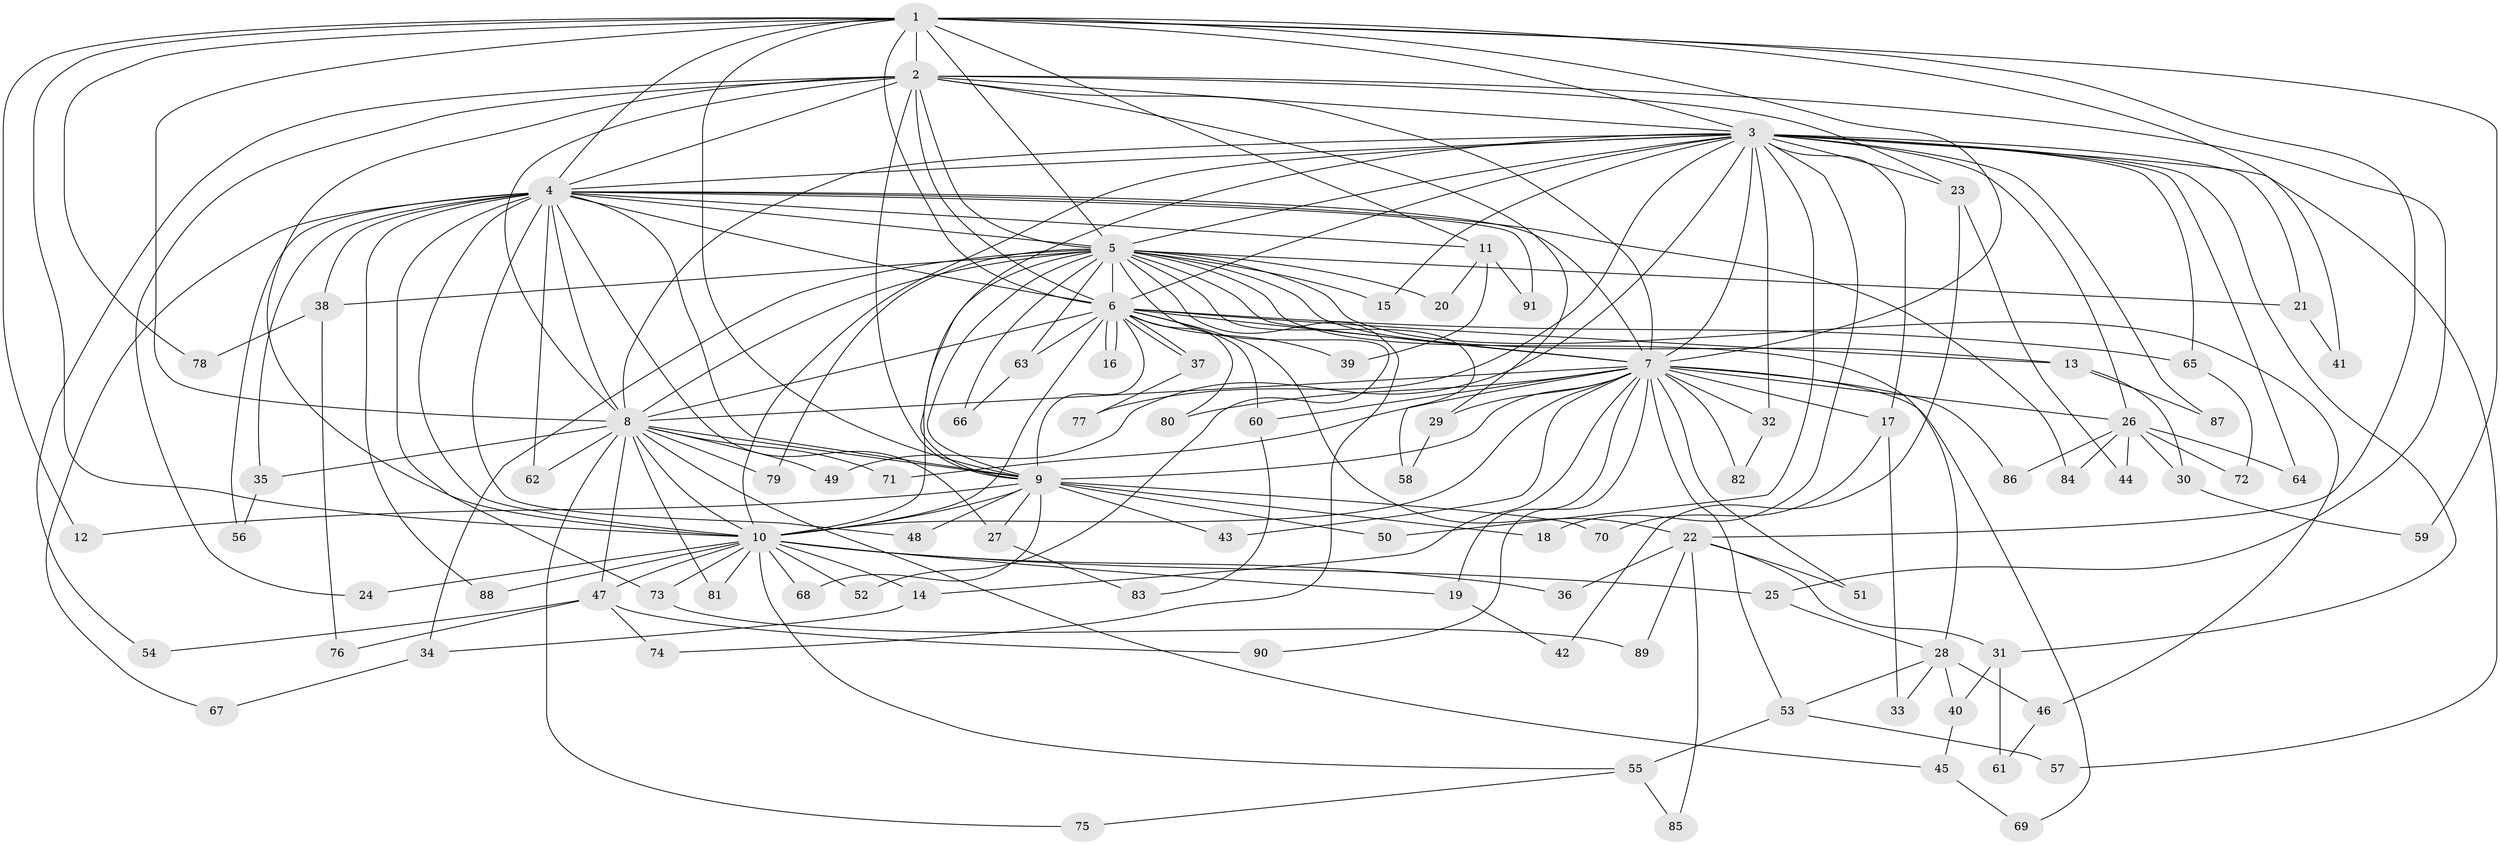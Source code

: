 // coarse degree distribution, {14: 0.014705882352941176, 13: 0.014705882352941176, 27: 0.014705882352941176, 19: 0.014705882352941176, 21: 0.014705882352941176, 20: 0.029411764705882353, 16: 0.014705882352941176, 15: 0.014705882352941176, 4: 0.08823529411764706, 2: 0.5294117647058824, 3: 0.16176470588235295, 1: 0.029411764705882353, 8: 0.04411764705882353, 6: 0.014705882352941176}
// Generated by graph-tools (version 1.1) at 2025/23/03/03/25 07:23:37]
// undirected, 91 vertices, 207 edges
graph export_dot {
graph [start="1"]
  node [color=gray90,style=filled];
  1;
  2;
  3;
  4;
  5;
  6;
  7;
  8;
  9;
  10;
  11;
  12;
  13;
  14;
  15;
  16;
  17;
  18;
  19;
  20;
  21;
  22;
  23;
  24;
  25;
  26;
  27;
  28;
  29;
  30;
  31;
  32;
  33;
  34;
  35;
  36;
  37;
  38;
  39;
  40;
  41;
  42;
  43;
  44;
  45;
  46;
  47;
  48;
  49;
  50;
  51;
  52;
  53;
  54;
  55;
  56;
  57;
  58;
  59;
  60;
  61;
  62;
  63;
  64;
  65;
  66;
  67;
  68;
  69;
  70;
  71;
  72;
  73;
  74;
  75;
  76;
  77;
  78;
  79;
  80;
  81;
  82;
  83;
  84;
  85;
  86;
  87;
  88;
  89;
  90;
  91;
  1 -- 2;
  1 -- 3;
  1 -- 4;
  1 -- 5;
  1 -- 6;
  1 -- 7;
  1 -- 8;
  1 -- 9;
  1 -- 10;
  1 -- 11;
  1 -- 12;
  1 -- 22;
  1 -- 41;
  1 -- 59;
  1 -- 78;
  2 -- 3;
  2 -- 4;
  2 -- 5;
  2 -- 6;
  2 -- 7;
  2 -- 8;
  2 -- 9;
  2 -- 10;
  2 -- 23;
  2 -- 24;
  2 -- 25;
  2 -- 29;
  2 -- 54;
  3 -- 4;
  3 -- 5;
  3 -- 6;
  3 -- 7;
  3 -- 8;
  3 -- 9;
  3 -- 10;
  3 -- 15;
  3 -- 17;
  3 -- 18;
  3 -- 21;
  3 -- 23;
  3 -- 26;
  3 -- 31;
  3 -- 32;
  3 -- 49;
  3 -- 50;
  3 -- 57;
  3 -- 64;
  3 -- 65;
  3 -- 77;
  3 -- 87;
  4 -- 5;
  4 -- 6;
  4 -- 7;
  4 -- 8;
  4 -- 9;
  4 -- 10;
  4 -- 11;
  4 -- 27;
  4 -- 35;
  4 -- 38;
  4 -- 48;
  4 -- 56;
  4 -- 62;
  4 -- 67;
  4 -- 73;
  4 -- 84;
  4 -- 88;
  4 -- 91;
  5 -- 6;
  5 -- 7;
  5 -- 8;
  5 -- 9;
  5 -- 10;
  5 -- 13;
  5 -- 15;
  5 -- 20;
  5 -- 21;
  5 -- 28;
  5 -- 34;
  5 -- 38;
  5 -- 46;
  5 -- 52;
  5 -- 58;
  5 -- 63;
  5 -- 66;
  5 -- 74;
  5 -- 79;
  6 -- 7;
  6 -- 8;
  6 -- 9;
  6 -- 10;
  6 -- 13;
  6 -- 16;
  6 -- 16;
  6 -- 22;
  6 -- 37;
  6 -- 37;
  6 -- 39;
  6 -- 60;
  6 -- 63;
  6 -- 65;
  6 -- 80;
  7 -- 8;
  7 -- 9;
  7 -- 10;
  7 -- 14;
  7 -- 17;
  7 -- 19;
  7 -- 26;
  7 -- 29;
  7 -- 32;
  7 -- 43;
  7 -- 51;
  7 -- 53;
  7 -- 60;
  7 -- 69;
  7 -- 71;
  7 -- 80;
  7 -- 82;
  7 -- 86;
  7 -- 90;
  8 -- 9;
  8 -- 10;
  8 -- 35;
  8 -- 45;
  8 -- 47;
  8 -- 49;
  8 -- 62;
  8 -- 71;
  8 -- 75;
  8 -- 79;
  8 -- 81;
  9 -- 10;
  9 -- 12;
  9 -- 18;
  9 -- 27;
  9 -- 43;
  9 -- 48;
  9 -- 50;
  9 -- 68;
  9 -- 70;
  10 -- 14;
  10 -- 19;
  10 -- 24;
  10 -- 25;
  10 -- 36;
  10 -- 47;
  10 -- 52;
  10 -- 55;
  10 -- 68;
  10 -- 73;
  10 -- 81;
  10 -- 88;
  11 -- 20;
  11 -- 39;
  11 -- 91;
  13 -- 30;
  13 -- 87;
  14 -- 34;
  17 -- 33;
  17 -- 70;
  19 -- 42;
  21 -- 41;
  22 -- 31;
  22 -- 36;
  22 -- 51;
  22 -- 85;
  22 -- 89;
  23 -- 42;
  23 -- 44;
  25 -- 28;
  26 -- 30;
  26 -- 44;
  26 -- 64;
  26 -- 72;
  26 -- 84;
  26 -- 86;
  27 -- 83;
  28 -- 33;
  28 -- 40;
  28 -- 46;
  28 -- 53;
  29 -- 58;
  30 -- 59;
  31 -- 40;
  31 -- 61;
  32 -- 82;
  34 -- 67;
  35 -- 56;
  37 -- 77;
  38 -- 76;
  38 -- 78;
  40 -- 45;
  45 -- 69;
  46 -- 61;
  47 -- 54;
  47 -- 74;
  47 -- 76;
  47 -- 90;
  53 -- 55;
  53 -- 57;
  55 -- 75;
  55 -- 85;
  60 -- 83;
  63 -- 66;
  65 -- 72;
  73 -- 89;
}

